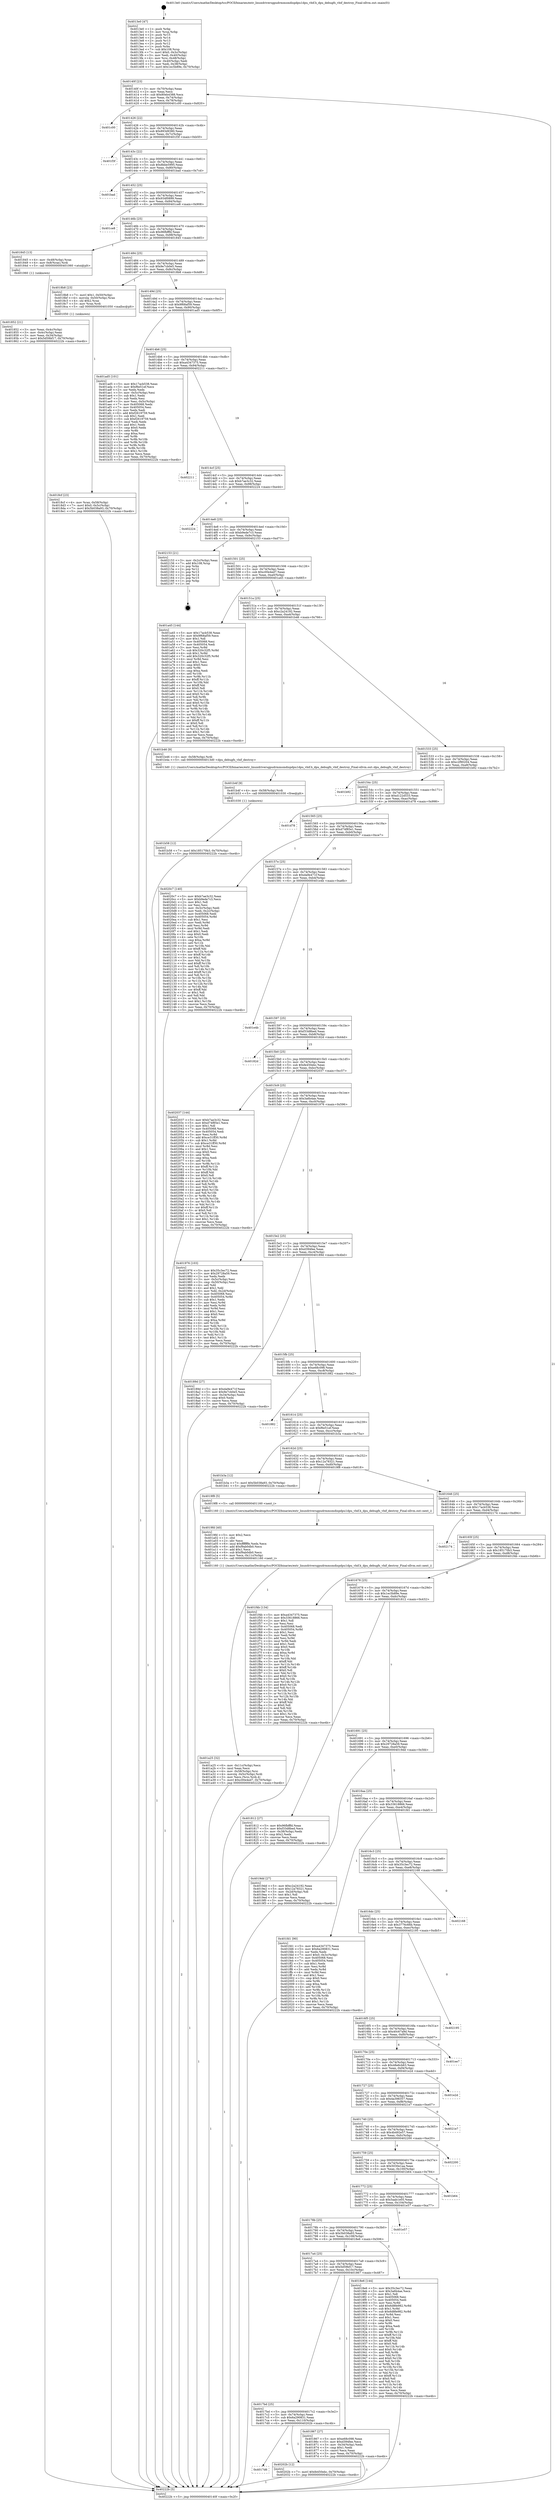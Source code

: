 digraph "0x4013e0" {
  label = "0x4013e0 (/mnt/c/Users/mathe/Desktop/tcc/POCII/binaries/extr_linuxdriversgpudrmmsmdispdpu1dpu_vbif.h_dpu_debugfs_vbif_destroy_Final-ollvm.out::main(0))"
  labelloc = "t"
  node[shape=record]

  Entry [label="",width=0.3,height=0.3,shape=circle,fillcolor=black,style=filled]
  "0x40140f" [label="{
     0x40140f [23]\l
     | [instrs]\l
     &nbsp;&nbsp;0x40140f \<+3\>: mov -0x70(%rbp),%eax\l
     &nbsp;&nbsp;0x401412 \<+2\>: mov %eax,%ecx\l
     &nbsp;&nbsp;0x401414 \<+6\>: sub $0x80eb4388,%ecx\l
     &nbsp;&nbsp;0x40141a \<+3\>: mov %eax,-0x74(%rbp)\l
     &nbsp;&nbsp;0x40141d \<+3\>: mov %ecx,-0x78(%rbp)\l
     &nbsp;&nbsp;0x401420 \<+6\>: je 0000000000401c00 \<main+0x820\>\l
  }"]
  "0x401c00" [label="{
     0x401c00\l
  }", style=dashed]
  "0x401426" [label="{
     0x401426 [22]\l
     | [instrs]\l
     &nbsp;&nbsp;0x401426 \<+5\>: jmp 000000000040142b \<main+0x4b\>\l
     &nbsp;&nbsp;0x40142b \<+3\>: mov -0x74(%rbp),%eax\l
     &nbsp;&nbsp;0x40142e \<+5\>: sub $0x893d9380,%eax\l
     &nbsp;&nbsp;0x401433 \<+3\>: mov %eax,-0x7c(%rbp)\l
     &nbsp;&nbsp;0x401436 \<+6\>: je 0000000000401f3f \<main+0xb5f\>\l
  }"]
  Exit [label="",width=0.3,height=0.3,shape=circle,fillcolor=black,style=filled,peripheries=2]
  "0x401f3f" [label="{
     0x401f3f\l
  }", style=dashed]
  "0x40143c" [label="{
     0x40143c [22]\l
     | [instrs]\l
     &nbsp;&nbsp;0x40143c \<+5\>: jmp 0000000000401441 \<main+0x61\>\l
     &nbsp;&nbsp;0x401441 \<+3\>: mov -0x74(%rbp),%eax\l
     &nbsp;&nbsp;0x401444 \<+5\>: sub $0x8bbe5995,%eax\l
     &nbsp;&nbsp;0x401449 \<+3\>: mov %eax,-0x80(%rbp)\l
     &nbsp;&nbsp;0x40144c \<+6\>: je 0000000000401bad \<main+0x7cd\>\l
  }"]
  "0x4017d6" [label="{
     0x4017d6\l
  }", style=dashed]
  "0x401bad" [label="{
     0x401bad\l
  }", style=dashed]
  "0x401452" [label="{
     0x401452 [25]\l
     | [instrs]\l
     &nbsp;&nbsp;0x401452 \<+5\>: jmp 0000000000401457 \<main+0x77\>\l
     &nbsp;&nbsp;0x401457 \<+3\>: mov -0x74(%rbp),%eax\l
     &nbsp;&nbsp;0x40145a \<+5\>: sub $0x934f0899,%eax\l
     &nbsp;&nbsp;0x40145f \<+6\>: mov %eax,-0x84(%rbp)\l
     &nbsp;&nbsp;0x401465 \<+6\>: je 0000000000401ce8 \<main+0x908\>\l
  }"]
  "0x40202b" [label="{
     0x40202b [12]\l
     | [instrs]\l
     &nbsp;&nbsp;0x40202b \<+7\>: movl $0xfe450ebc,-0x70(%rbp)\l
     &nbsp;&nbsp;0x402032 \<+5\>: jmp 000000000040222b \<main+0xe4b\>\l
  }"]
  "0x401ce8" [label="{
     0x401ce8\l
  }", style=dashed]
  "0x40146b" [label="{
     0x40146b [25]\l
     | [instrs]\l
     &nbsp;&nbsp;0x40146b \<+5\>: jmp 0000000000401470 \<main+0x90\>\l
     &nbsp;&nbsp;0x401470 \<+3\>: mov -0x74(%rbp),%eax\l
     &nbsp;&nbsp;0x401473 \<+5\>: sub $0x96fbfffd,%eax\l
     &nbsp;&nbsp;0x401478 \<+6\>: mov %eax,-0x88(%rbp)\l
     &nbsp;&nbsp;0x40147e \<+6\>: je 0000000000401845 \<main+0x465\>\l
  }"]
  "0x401b58" [label="{
     0x401b58 [12]\l
     | [instrs]\l
     &nbsp;&nbsp;0x401b58 \<+7\>: movl $0x185170b3,-0x70(%rbp)\l
     &nbsp;&nbsp;0x401b5f \<+5\>: jmp 000000000040222b \<main+0xe4b\>\l
  }"]
  "0x401845" [label="{
     0x401845 [13]\l
     | [instrs]\l
     &nbsp;&nbsp;0x401845 \<+4\>: mov -0x48(%rbp),%rax\l
     &nbsp;&nbsp;0x401849 \<+4\>: mov 0x8(%rax),%rdi\l
     &nbsp;&nbsp;0x40184d \<+5\>: call 0000000000401060 \<atoi@plt\>\l
     | [calls]\l
     &nbsp;&nbsp;0x401060 \{1\} (unknown)\l
  }"]
  "0x401484" [label="{
     0x401484 [25]\l
     | [instrs]\l
     &nbsp;&nbsp;0x401484 \<+5\>: jmp 0000000000401489 \<main+0xa9\>\l
     &nbsp;&nbsp;0x401489 \<+3\>: mov -0x74(%rbp),%eax\l
     &nbsp;&nbsp;0x40148c \<+5\>: sub $0x9e7cb0e5,%eax\l
     &nbsp;&nbsp;0x401491 \<+6\>: mov %eax,-0x8c(%rbp)\l
     &nbsp;&nbsp;0x401497 \<+6\>: je 00000000004018b8 \<main+0x4d8\>\l
  }"]
  "0x401b4f" [label="{
     0x401b4f [9]\l
     | [instrs]\l
     &nbsp;&nbsp;0x401b4f \<+4\>: mov -0x58(%rbp),%rdi\l
     &nbsp;&nbsp;0x401b53 \<+5\>: call 0000000000401030 \<free@plt\>\l
     | [calls]\l
     &nbsp;&nbsp;0x401030 \{1\} (unknown)\l
  }"]
  "0x4018b8" [label="{
     0x4018b8 [23]\l
     | [instrs]\l
     &nbsp;&nbsp;0x4018b8 \<+7\>: movl $0x1,-0x50(%rbp)\l
     &nbsp;&nbsp;0x4018bf \<+4\>: movslq -0x50(%rbp),%rax\l
     &nbsp;&nbsp;0x4018c3 \<+4\>: shl $0x2,%rax\l
     &nbsp;&nbsp;0x4018c7 \<+3\>: mov %rax,%rdi\l
     &nbsp;&nbsp;0x4018ca \<+5\>: call 0000000000401050 \<malloc@plt\>\l
     | [calls]\l
     &nbsp;&nbsp;0x401050 \{1\} (unknown)\l
  }"]
  "0x40149d" [label="{
     0x40149d [25]\l
     | [instrs]\l
     &nbsp;&nbsp;0x40149d \<+5\>: jmp 00000000004014a2 \<main+0xc2\>\l
     &nbsp;&nbsp;0x4014a2 \<+3\>: mov -0x74(%rbp),%eax\l
     &nbsp;&nbsp;0x4014a5 \<+5\>: sub $0x9f68af59,%eax\l
     &nbsp;&nbsp;0x4014aa \<+6\>: mov %eax,-0x90(%rbp)\l
     &nbsp;&nbsp;0x4014b0 \<+6\>: je 0000000000401ad5 \<main+0x6f5\>\l
  }"]
  "0x401a25" [label="{
     0x401a25 [32]\l
     | [instrs]\l
     &nbsp;&nbsp;0x401a25 \<+6\>: mov -0x11c(%rbp),%ecx\l
     &nbsp;&nbsp;0x401a2b \<+3\>: imul %eax,%ecx\l
     &nbsp;&nbsp;0x401a2e \<+4\>: mov -0x58(%rbp),%rsi\l
     &nbsp;&nbsp;0x401a32 \<+4\>: movslq -0x5c(%rbp),%rdi\l
     &nbsp;&nbsp;0x401a36 \<+3\>: mov %ecx,(%rsi,%rdi,4)\l
     &nbsp;&nbsp;0x401a39 \<+7\>: movl $0xc00e4ed7,-0x70(%rbp)\l
     &nbsp;&nbsp;0x401a40 \<+5\>: jmp 000000000040222b \<main+0xe4b\>\l
  }"]
  "0x401ad5" [label="{
     0x401ad5 [101]\l
     | [instrs]\l
     &nbsp;&nbsp;0x401ad5 \<+5\>: mov $0x17acb538,%eax\l
     &nbsp;&nbsp;0x401ada \<+5\>: mov $0xf6e51ef,%ecx\l
     &nbsp;&nbsp;0x401adf \<+2\>: xor %edx,%edx\l
     &nbsp;&nbsp;0x401ae1 \<+3\>: mov -0x5c(%rbp),%esi\l
     &nbsp;&nbsp;0x401ae4 \<+3\>: sub $0x1,%edx\l
     &nbsp;&nbsp;0x401ae7 \<+2\>: sub %edx,%esi\l
     &nbsp;&nbsp;0x401ae9 \<+3\>: mov %esi,-0x5c(%rbp)\l
     &nbsp;&nbsp;0x401aec \<+7\>: mov 0x405068,%edx\l
     &nbsp;&nbsp;0x401af3 \<+7\>: mov 0x405054,%esi\l
     &nbsp;&nbsp;0x401afa \<+2\>: mov %edx,%edi\l
     &nbsp;&nbsp;0x401afc \<+6\>: add $0xf2619759,%edi\l
     &nbsp;&nbsp;0x401b02 \<+3\>: sub $0x1,%edi\l
     &nbsp;&nbsp;0x401b05 \<+6\>: sub $0xf2619759,%edi\l
     &nbsp;&nbsp;0x401b0b \<+3\>: imul %edi,%edx\l
     &nbsp;&nbsp;0x401b0e \<+3\>: and $0x1,%edx\l
     &nbsp;&nbsp;0x401b11 \<+3\>: cmp $0x0,%edx\l
     &nbsp;&nbsp;0x401b14 \<+4\>: sete %r8b\l
     &nbsp;&nbsp;0x401b18 \<+3\>: cmp $0xa,%esi\l
     &nbsp;&nbsp;0x401b1b \<+4\>: setl %r9b\l
     &nbsp;&nbsp;0x401b1f \<+3\>: mov %r8b,%r10b\l
     &nbsp;&nbsp;0x401b22 \<+3\>: and %r9b,%r10b\l
     &nbsp;&nbsp;0x401b25 \<+3\>: xor %r9b,%r8b\l
     &nbsp;&nbsp;0x401b28 \<+3\>: or %r8b,%r10b\l
     &nbsp;&nbsp;0x401b2b \<+4\>: test $0x1,%r10b\l
     &nbsp;&nbsp;0x401b2f \<+3\>: cmovne %ecx,%eax\l
     &nbsp;&nbsp;0x401b32 \<+3\>: mov %eax,-0x70(%rbp)\l
     &nbsp;&nbsp;0x401b35 \<+5\>: jmp 000000000040222b \<main+0xe4b\>\l
  }"]
  "0x4014b6" [label="{
     0x4014b6 [25]\l
     | [instrs]\l
     &nbsp;&nbsp;0x4014b6 \<+5\>: jmp 00000000004014bb \<main+0xdb\>\l
     &nbsp;&nbsp;0x4014bb \<+3\>: mov -0x74(%rbp),%eax\l
     &nbsp;&nbsp;0x4014be \<+5\>: sub $0xa4347375,%eax\l
     &nbsp;&nbsp;0x4014c3 \<+6\>: mov %eax,-0x94(%rbp)\l
     &nbsp;&nbsp;0x4014c9 \<+6\>: je 0000000000402211 \<main+0xe31\>\l
  }"]
  "0x4019fd" [label="{
     0x4019fd [40]\l
     | [instrs]\l
     &nbsp;&nbsp;0x4019fd \<+5\>: mov $0x2,%ecx\l
     &nbsp;&nbsp;0x401a02 \<+1\>: cltd\l
     &nbsp;&nbsp;0x401a03 \<+2\>: idiv %ecx\l
     &nbsp;&nbsp;0x401a05 \<+6\>: imul $0xfffffffe,%edx,%ecx\l
     &nbsp;&nbsp;0x401a0b \<+6\>: add $0xf9ab0db0,%ecx\l
     &nbsp;&nbsp;0x401a11 \<+3\>: add $0x1,%ecx\l
     &nbsp;&nbsp;0x401a14 \<+6\>: sub $0xf9ab0db0,%ecx\l
     &nbsp;&nbsp;0x401a1a \<+6\>: mov %ecx,-0x11c(%rbp)\l
     &nbsp;&nbsp;0x401a20 \<+5\>: call 0000000000401160 \<next_i\>\l
     | [calls]\l
     &nbsp;&nbsp;0x401160 \{1\} (/mnt/c/Users/mathe/Desktop/tcc/POCII/binaries/extr_linuxdriversgpudrmmsmdispdpu1dpu_vbif.h_dpu_debugfs_vbif_destroy_Final-ollvm.out::next_i)\l
  }"]
  "0x402211" [label="{
     0x402211\l
  }", style=dashed]
  "0x4014cf" [label="{
     0x4014cf [25]\l
     | [instrs]\l
     &nbsp;&nbsp;0x4014cf \<+5\>: jmp 00000000004014d4 \<main+0xf4\>\l
     &nbsp;&nbsp;0x4014d4 \<+3\>: mov -0x74(%rbp),%eax\l
     &nbsp;&nbsp;0x4014d7 \<+5\>: sub $0xb7ae3c32,%eax\l
     &nbsp;&nbsp;0x4014dc \<+6\>: mov %eax,-0x98(%rbp)\l
     &nbsp;&nbsp;0x4014e2 \<+6\>: je 0000000000402224 \<main+0xe44\>\l
  }"]
  "0x4018cf" [label="{
     0x4018cf [23]\l
     | [instrs]\l
     &nbsp;&nbsp;0x4018cf \<+4\>: mov %rax,-0x58(%rbp)\l
     &nbsp;&nbsp;0x4018d3 \<+7\>: movl $0x0,-0x5c(%rbp)\l
     &nbsp;&nbsp;0x4018da \<+7\>: movl $0x5b038a93,-0x70(%rbp)\l
     &nbsp;&nbsp;0x4018e1 \<+5\>: jmp 000000000040222b \<main+0xe4b\>\l
  }"]
  "0x402224" [label="{
     0x402224\l
  }", style=dashed]
  "0x4014e8" [label="{
     0x4014e8 [25]\l
     | [instrs]\l
     &nbsp;&nbsp;0x4014e8 \<+5\>: jmp 00000000004014ed \<main+0x10d\>\l
     &nbsp;&nbsp;0x4014ed \<+3\>: mov -0x74(%rbp),%eax\l
     &nbsp;&nbsp;0x4014f0 \<+5\>: sub $0xb9ede7c3,%eax\l
     &nbsp;&nbsp;0x4014f5 \<+6\>: mov %eax,-0x9c(%rbp)\l
     &nbsp;&nbsp;0x4014fb \<+6\>: je 0000000000402153 \<main+0xd73\>\l
  }"]
  "0x4017bd" [label="{
     0x4017bd [25]\l
     | [instrs]\l
     &nbsp;&nbsp;0x4017bd \<+5\>: jmp 00000000004017c2 \<main+0x3e2\>\l
     &nbsp;&nbsp;0x4017c2 \<+3\>: mov -0x74(%rbp),%eax\l
     &nbsp;&nbsp;0x4017c5 \<+5\>: sub $0x6a290831,%eax\l
     &nbsp;&nbsp;0x4017ca \<+6\>: mov %eax,-0x110(%rbp)\l
     &nbsp;&nbsp;0x4017d0 \<+6\>: je 000000000040202b \<main+0xc4b\>\l
  }"]
  "0x402153" [label="{
     0x402153 [21]\l
     | [instrs]\l
     &nbsp;&nbsp;0x402153 \<+3\>: mov -0x2c(%rbp),%eax\l
     &nbsp;&nbsp;0x402156 \<+7\>: add $0x108,%rsp\l
     &nbsp;&nbsp;0x40215d \<+1\>: pop %rbx\l
     &nbsp;&nbsp;0x40215e \<+2\>: pop %r12\l
     &nbsp;&nbsp;0x402160 \<+2\>: pop %r13\l
     &nbsp;&nbsp;0x402162 \<+2\>: pop %r14\l
     &nbsp;&nbsp;0x402164 \<+2\>: pop %r15\l
     &nbsp;&nbsp;0x402166 \<+1\>: pop %rbp\l
     &nbsp;&nbsp;0x402167 \<+1\>: ret\l
  }"]
  "0x401501" [label="{
     0x401501 [25]\l
     | [instrs]\l
     &nbsp;&nbsp;0x401501 \<+5\>: jmp 0000000000401506 \<main+0x126\>\l
     &nbsp;&nbsp;0x401506 \<+3\>: mov -0x74(%rbp),%eax\l
     &nbsp;&nbsp;0x401509 \<+5\>: sub $0xc00e4ed7,%eax\l
     &nbsp;&nbsp;0x40150e \<+6\>: mov %eax,-0xa0(%rbp)\l
     &nbsp;&nbsp;0x401514 \<+6\>: je 0000000000401a45 \<main+0x665\>\l
  }"]
  "0x401867" [label="{
     0x401867 [27]\l
     | [instrs]\l
     &nbsp;&nbsp;0x401867 \<+5\>: mov $0xe68c098,%eax\l
     &nbsp;&nbsp;0x40186c \<+5\>: mov $0xd394fee,%ecx\l
     &nbsp;&nbsp;0x401871 \<+3\>: mov -0x34(%rbp),%edx\l
     &nbsp;&nbsp;0x401874 \<+3\>: cmp $0x1,%edx\l
     &nbsp;&nbsp;0x401877 \<+3\>: cmovl %ecx,%eax\l
     &nbsp;&nbsp;0x40187a \<+3\>: mov %eax,-0x70(%rbp)\l
     &nbsp;&nbsp;0x40187d \<+5\>: jmp 000000000040222b \<main+0xe4b\>\l
  }"]
  "0x401a45" [label="{
     0x401a45 [144]\l
     | [instrs]\l
     &nbsp;&nbsp;0x401a45 \<+5\>: mov $0x17acb538,%eax\l
     &nbsp;&nbsp;0x401a4a \<+5\>: mov $0x9f68af59,%ecx\l
     &nbsp;&nbsp;0x401a4f \<+2\>: mov $0x1,%dl\l
     &nbsp;&nbsp;0x401a51 \<+7\>: mov 0x405068,%esi\l
     &nbsp;&nbsp;0x401a58 \<+7\>: mov 0x405054,%edi\l
     &nbsp;&nbsp;0x401a5f \<+3\>: mov %esi,%r8d\l
     &nbsp;&nbsp;0x401a62 \<+7\>: sub $0x320c32f5,%r8d\l
     &nbsp;&nbsp;0x401a69 \<+4\>: sub $0x1,%r8d\l
     &nbsp;&nbsp;0x401a6d \<+7\>: add $0x320c32f5,%r8d\l
     &nbsp;&nbsp;0x401a74 \<+4\>: imul %r8d,%esi\l
     &nbsp;&nbsp;0x401a78 \<+3\>: and $0x1,%esi\l
     &nbsp;&nbsp;0x401a7b \<+3\>: cmp $0x0,%esi\l
     &nbsp;&nbsp;0x401a7e \<+4\>: sete %r9b\l
     &nbsp;&nbsp;0x401a82 \<+3\>: cmp $0xa,%edi\l
     &nbsp;&nbsp;0x401a85 \<+4\>: setl %r10b\l
     &nbsp;&nbsp;0x401a89 \<+3\>: mov %r9b,%r11b\l
     &nbsp;&nbsp;0x401a8c \<+4\>: xor $0xff,%r11b\l
     &nbsp;&nbsp;0x401a90 \<+3\>: mov %r10b,%bl\l
     &nbsp;&nbsp;0x401a93 \<+3\>: xor $0xff,%bl\l
     &nbsp;&nbsp;0x401a96 \<+3\>: xor $0x0,%dl\l
     &nbsp;&nbsp;0x401a99 \<+3\>: mov %r11b,%r14b\l
     &nbsp;&nbsp;0x401a9c \<+4\>: and $0x0,%r14b\l
     &nbsp;&nbsp;0x401aa0 \<+3\>: and %dl,%r9b\l
     &nbsp;&nbsp;0x401aa3 \<+3\>: mov %bl,%r15b\l
     &nbsp;&nbsp;0x401aa6 \<+4\>: and $0x0,%r15b\l
     &nbsp;&nbsp;0x401aaa \<+3\>: and %dl,%r10b\l
     &nbsp;&nbsp;0x401aad \<+3\>: or %r9b,%r14b\l
     &nbsp;&nbsp;0x401ab0 \<+3\>: or %r10b,%r15b\l
     &nbsp;&nbsp;0x401ab3 \<+3\>: xor %r15b,%r14b\l
     &nbsp;&nbsp;0x401ab6 \<+3\>: or %bl,%r11b\l
     &nbsp;&nbsp;0x401ab9 \<+4\>: xor $0xff,%r11b\l
     &nbsp;&nbsp;0x401abd \<+3\>: or $0x0,%dl\l
     &nbsp;&nbsp;0x401ac0 \<+3\>: and %dl,%r11b\l
     &nbsp;&nbsp;0x401ac3 \<+3\>: or %r11b,%r14b\l
     &nbsp;&nbsp;0x401ac6 \<+4\>: test $0x1,%r14b\l
     &nbsp;&nbsp;0x401aca \<+3\>: cmovne %ecx,%eax\l
     &nbsp;&nbsp;0x401acd \<+3\>: mov %eax,-0x70(%rbp)\l
     &nbsp;&nbsp;0x401ad0 \<+5\>: jmp 000000000040222b \<main+0xe4b\>\l
  }"]
  "0x40151a" [label="{
     0x40151a [25]\l
     | [instrs]\l
     &nbsp;&nbsp;0x40151a \<+5\>: jmp 000000000040151f \<main+0x13f\>\l
     &nbsp;&nbsp;0x40151f \<+3\>: mov -0x74(%rbp),%eax\l
     &nbsp;&nbsp;0x401522 \<+5\>: sub $0xc2a24192,%eax\l
     &nbsp;&nbsp;0x401527 \<+6\>: mov %eax,-0xa4(%rbp)\l
     &nbsp;&nbsp;0x40152d \<+6\>: je 0000000000401b46 \<main+0x766\>\l
  }"]
  "0x4017a4" [label="{
     0x4017a4 [25]\l
     | [instrs]\l
     &nbsp;&nbsp;0x4017a4 \<+5\>: jmp 00000000004017a9 \<main+0x3c9\>\l
     &nbsp;&nbsp;0x4017a9 \<+3\>: mov -0x74(%rbp),%eax\l
     &nbsp;&nbsp;0x4017ac \<+5\>: sub $0x5d59bf17,%eax\l
     &nbsp;&nbsp;0x4017b1 \<+6\>: mov %eax,-0x10c(%rbp)\l
     &nbsp;&nbsp;0x4017b7 \<+6\>: je 0000000000401867 \<main+0x487\>\l
  }"]
  "0x401b46" [label="{
     0x401b46 [9]\l
     | [instrs]\l
     &nbsp;&nbsp;0x401b46 \<+4\>: mov -0x58(%rbp),%rdi\l
     &nbsp;&nbsp;0x401b4a \<+5\>: call 00000000004013d0 \<dpu_debugfs_vbif_destroy\>\l
     | [calls]\l
     &nbsp;&nbsp;0x4013d0 \{1\} (/mnt/c/Users/mathe/Desktop/tcc/POCII/binaries/extr_linuxdriversgpudrmmsmdispdpu1dpu_vbif.h_dpu_debugfs_vbif_destroy_Final-ollvm.out::dpu_debugfs_vbif_destroy)\l
  }"]
  "0x401533" [label="{
     0x401533 [25]\l
     | [instrs]\l
     &nbsp;&nbsp;0x401533 \<+5\>: jmp 0000000000401538 \<main+0x158\>\l
     &nbsp;&nbsp;0x401538 \<+3\>: mov -0x74(%rbp),%eax\l
     &nbsp;&nbsp;0x40153b \<+5\>: sub $0xc2f90204,%eax\l
     &nbsp;&nbsp;0x401540 \<+6\>: mov %eax,-0xa8(%rbp)\l
     &nbsp;&nbsp;0x401546 \<+6\>: je 0000000000401b92 \<main+0x7b2\>\l
  }"]
  "0x4018e6" [label="{
     0x4018e6 [144]\l
     | [instrs]\l
     &nbsp;&nbsp;0x4018e6 \<+5\>: mov $0x35c3ec72,%eax\l
     &nbsp;&nbsp;0x4018eb \<+5\>: mov $0x3a6b4ae,%ecx\l
     &nbsp;&nbsp;0x4018f0 \<+2\>: mov $0x1,%dl\l
     &nbsp;&nbsp;0x4018f2 \<+7\>: mov 0x405068,%esi\l
     &nbsp;&nbsp;0x4018f9 \<+7\>: mov 0x405054,%edi\l
     &nbsp;&nbsp;0x401900 \<+3\>: mov %esi,%r8d\l
     &nbsp;&nbsp;0x401903 \<+7\>: add $0x6d8fe982,%r8d\l
     &nbsp;&nbsp;0x40190a \<+4\>: sub $0x1,%r8d\l
     &nbsp;&nbsp;0x40190e \<+7\>: sub $0x6d8fe982,%r8d\l
     &nbsp;&nbsp;0x401915 \<+4\>: imul %r8d,%esi\l
     &nbsp;&nbsp;0x401919 \<+3\>: and $0x1,%esi\l
     &nbsp;&nbsp;0x40191c \<+3\>: cmp $0x0,%esi\l
     &nbsp;&nbsp;0x40191f \<+4\>: sete %r9b\l
     &nbsp;&nbsp;0x401923 \<+3\>: cmp $0xa,%edi\l
     &nbsp;&nbsp;0x401926 \<+4\>: setl %r10b\l
     &nbsp;&nbsp;0x40192a \<+3\>: mov %r9b,%r11b\l
     &nbsp;&nbsp;0x40192d \<+4\>: xor $0xff,%r11b\l
     &nbsp;&nbsp;0x401931 \<+3\>: mov %r10b,%bl\l
     &nbsp;&nbsp;0x401934 \<+3\>: xor $0xff,%bl\l
     &nbsp;&nbsp;0x401937 \<+3\>: xor $0x0,%dl\l
     &nbsp;&nbsp;0x40193a \<+3\>: mov %r11b,%r14b\l
     &nbsp;&nbsp;0x40193d \<+4\>: and $0x0,%r14b\l
     &nbsp;&nbsp;0x401941 \<+3\>: and %dl,%r9b\l
     &nbsp;&nbsp;0x401944 \<+3\>: mov %bl,%r15b\l
     &nbsp;&nbsp;0x401947 \<+4\>: and $0x0,%r15b\l
     &nbsp;&nbsp;0x40194b \<+3\>: and %dl,%r10b\l
     &nbsp;&nbsp;0x40194e \<+3\>: or %r9b,%r14b\l
     &nbsp;&nbsp;0x401951 \<+3\>: or %r10b,%r15b\l
     &nbsp;&nbsp;0x401954 \<+3\>: xor %r15b,%r14b\l
     &nbsp;&nbsp;0x401957 \<+3\>: or %bl,%r11b\l
     &nbsp;&nbsp;0x40195a \<+4\>: xor $0xff,%r11b\l
     &nbsp;&nbsp;0x40195e \<+3\>: or $0x0,%dl\l
     &nbsp;&nbsp;0x401961 \<+3\>: and %dl,%r11b\l
     &nbsp;&nbsp;0x401964 \<+3\>: or %r11b,%r14b\l
     &nbsp;&nbsp;0x401967 \<+4\>: test $0x1,%r14b\l
     &nbsp;&nbsp;0x40196b \<+3\>: cmovne %ecx,%eax\l
     &nbsp;&nbsp;0x40196e \<+3\>: mov %eax,-0x70(%rbp)\l
     &nbsp;&nbsp;0x401971 \<+5\>: jmp 000000000040222b \<main+0xe4b\>\l
  }"]
  "0x401b92" [label="{
     0x401b92\l
  }", style=dashed]
  "0x40154c" [label="{
     0x40154c [25]\l
     | [instrs]\l
     &nbsp;&nbsp;0x40154c \<+5\>: jmp 0000000000401551 \<main+0x171\>\l
     &nbsp;&nbsp;0x401551 \<+3\>: mov -0x74(%rbp),%eax\l
     &nbsp;&nbsp;0x401554 \<+5\>: sub $0xd122d533,%eax\l
     &nbsp;&nbsp;0x401559 \<+6\>: mov %eax,-0xac(%rbp)\l
     &nbsp;&nbsp;0x40155f \<+6\>: je 0000000000401d78 \<main+0x998\>\l
  }"]
  "0x40178b" [label="{
     0x40178b [25]\l
     | [instrs]\l
     &nbsp;&nbsp;0x40178b \<+5\>: jmp 0000000000401790 \<main+0x3b0\>\l
     &nbsp;&nbsp;0x401790 \<+3\>: mov -0x74(%rbp),%eax\l
     &nbsp;&nbsp;0x401793 \<+5\>: sub $0x5b038a93,%eax\l
     &nbsp;&nbsp;0x401798 \<+6\>: mov %eax,-0x108(%rbp)\l
     &nbsp;&nbsp;0x40179e \<+6\>: je 00000000004018e6 \<main+0x506\>\l
  }"]
  "0x401d78" [label="{
     0x401d78\l
  }", style=dashed]
  "0x401565" [label="{
     0x401565 [25]\l
     | [instrs]\l
     &nbsp;&nbsp;0x401565 \<+5\>: jmp 000000000040156a \<main+0x18a\>\l
     &nbsp;&nbsp;0x40156a \<+3\>: mov -0x74(%rbp),%eax\l
     &nbsp;&nbsp;0x40156d \<+5\>: sub $0xd74f85e1,%eax\l
     &nbsp;&nbsp;0x401572 \<+6\>: mov %eax,-0xb0(%rbp)\l
     &nbsp;&nbsp;0x401578 \<+6\>: je 00000000004020c7 \<main+0xce7\>\l
  }"]
  "0x401e57" [label="{
     0x401e57\l
  }", style=dashed]
  "0x4020c7" [label="{
     0x4020c7 [140]\l
     | [instrs]\l
     &nbsp;&nbsp;0x4020c7 \<+5\>: mov $0xb7ae3c32,%eax\l
     &nbsp;&nbsp;0x4020cc \<+5\>: mov $0xb9ede7c3,%ecx\l
     &nbsp;&nbsp;0x4020d1 \<+2\>: mov $0x1,%dl\l
     &nbsp;&nbsp;0x4020d3 \<+2\>: xor %esi,%esi\l
     &nbsp;&nbsp;0x4020d5 \<+3\>: mov -0x3c(%rbp),%edi\l
     &nbsp;&nbsp;0x4020d8 \<+3\>: mov %edi,-0x2c(%rbp)\l
     &nbsp;&nbsp;0x4020db \<+7\>: mov 0x405068,%edi\l
     &nbsp;&nbsp;0x4020e2 \<+8\>: mov 0x405054,%r8d\l
     &nbsp;&nbsp;0x4020ea \<+3\>: sub $0x1,%esi\l
     &nbsp;&nbsp;0x4020ed \<+3\>: mov %edi,%r9d\l
     &nbsp;&nbsp;0x4020f0 \<+3\>: add %esi,%r9d\l
     &nbsp;&nbsp;0x4020f3 \<+4\>: imul %r9d,%edi\l
     &nbsp;&nbsp;0x4020f7 \<+3\>: and $0x1,%edi\l
     &nbsp;&nbsp;0x4020fa \<+3\>: cmp $0x0,%edi\l
     &nbsp;&nbsp;0x4020fd \<+4\>: sete %r10b\l
     &nbsp;&nbsp;0x402101 \<+4\>: cmp $0xa,%r8d\l
     &nbsp;&nbsp;0x402105 \<+4\>: setl %r11b\l
     &nbsp;&nbsp;0x402109 \<+3\>: mov %r10b,%bl\l
     &nbsp;&nbsp;0x40210c \<+3\>: xor $0xff,%bl\l
     &nbsp;&nbsp;0x40210f \<+3\>: mov %r11b,%r14b\l
     &nbsp;&nbsp;0x402112 \<+4\>: xor $0xff,%r14b\l
     &nbsp;&nbsp;0x402116 \<+3\>: xor $0x1,%dl\l
     &nbsp;&nbsp;0x402119 \<+3\>: mov %bl,%r15b\l
     &nbsp;&nbsp;0x40211c \<+4\>: and $0xff,%r15b\l
     &nbsp;&nbsp;0x402120 \<+3\>: and %dl,%r10b\l
     &nbsp;&nbsp;0x402123 \<+3\>: mov %r14b,%r12b\l
     &nbsp;&nbsp;0x402126 \<+4\>: and $0xff,%r12b\l
     &nbsp;&nbsp;0x40212a \<+3\>: and %dl,%r11b\l
     &nbsp;&nbsp;0x40212d \<+3\>: or %r10b,%r15b\l
     &nbsp;&nbsp;0x402130 \<+3\>: or %r11b,%r12b\l
     &nbsp;&nbsp;0x402133 \<+3\>: xor %r12b,%r15b\l
     &nbsp;&nbsp;0x402136 \<+3\>: or %r14b,%bl\l
     &nbsp;&nbsp;0x402139 \<+3\>: xor $0xff,%bl\l
     &nbsp;&nbsp;0x40213c \<+3\>: or $0x1,%dl\l
     &nbsp;&nbsp;0x40213f \<+2\>: and %dl,%bl\l
     &nbsp;&nbsp;0x402141 \<+3\>: or %bl,%r15b\l
     &nbsp;&nbsp;0x402144 \<+4\>: test $0x1,%r15b\l
     &nbsp;&nbsp;0x402148 \<+3\>: cmovne %ecx,%eax\l
     &nbsp;&nbsp;0x40214b \<+3\>: mov %eax,-0x70(%rbp)\l
     &nbsp;&nbsp;0x40214e \<+5\>: jmp 000000000040222b \<main+0xe4b\>\l
  }"]
  "0x40157e" [label="{
     0x40157e [25]\l
     | [instrs]\l
     &nbsp;&nbsp;0x40157e \<+5\>: jmp 0000000000401583 \<main+0x1a3\>\l
     &nbsp;&nbsp;0x401583 \<+3\>: mov -0x74(%rbp),%eax\l
     &nbsp;&nbsp;0x401586 \<+5\>: sub $0xda9e471f,%eax\l
     &nbsp;&nbsp;0x40158b \<+6\>: mov %eax,-0xb4(%rbp)\l
     &nbsp;&nbsp;0x401591 \<+6\>: je 0000000000401e4b \<main+0xa6b\>\l
  }"]
  "0x401772" [label="{
     0x401772 [25]\l
     | [instrs]\l
     &nbsp;&nbsp;0x401772 \<+5\>: jmp 0000000000401777 \<main+0x397\>\l
     &nbsp;&nbsp;0x401777 \<+3\>: mov -0x74(%rbp),%eax\l
     &nbsp;&nbsp;0x40177a \<+5\>: sub $0x5aab1e05,%eax\l
     &nbsp;&nbsp;0x40177f \<+6\>: mov %eax,-0x104(%rbp)\l
     &nbsp;&nbsp;0x401785 \<+6\>: je 0000000000401e57 \<main+0xa77\>\l
  }"]
  "0x401e4b" [label="{
     0x401e4b\l
  }", style=dashed]
  "0x401597" [label="{
     0x401597 [25]\l
     | [instrs]\l
     &nbsp;&nbsp;0x401597 \<+5\>: jmp 000000000040159c \<main+0x1bc\>\l
     &nbsp;&nbsp;0x40159c \<+3\>: mov -0x74(%rbp),%eax\l
     &nbsp;&nbsp;0x40159f \<+5\>: sub $0xf33d8bed,%eax\l
     &nbsp;&nbsp;0x4015a4 \<+6\>: mov %eax,-0xb8(%rbp)\l
     &nbsp;&nbsp;0x4015aa \<+6\>: je 000000000040182d \<main+0x44d\>\l
  }"]
  "0x401b64" [label="{
     0x401b64\l
  }", style=dashed]
  "0x40182d" [label="{
     0x40182d\l
  }", style=dashed]
  "0x4015b0" [label="{
     0x4015b0 [25]\l
     | [instrs]\l
     &nbsp;&nbsp;0x4015b0 \<+5\>: jmp 00000000004015b5 \<main+0x1d5\>\l
     &nbsp;&nbsp;0x4015b5 \<+3\>: mov -0x74(%rbp),%eax\l
     &nbsp;&nbsp;0x4015b8 \<+5\>: sub $0xfe450ebc,%eax\l
     &nbsp;&nbsp;0x4015bd \<+6\>: mov %eax,-0xbc(%rbp)\l
     &nbsp;&nbsp;0x4015c3 \<+6\>: je 0000000000402037 \<main+0xc57\>\l
  }"]
  "0x401759" [label="{
     0x401759 [25]\l
     | [instrs]\l
     &nbsp;&nbsp;0x401759 \<+5\>: jmp 000000000040175e \<main+0x37e\>\l
     &nbsp;&nbsp;0x40175e \<+3\>: mov -0x74(%rbp),%eax\l
     &nbsp;&nbsp;0x401761 \<+5\>: sub $0x5030e1aa,%eax\l
     &nbsp;&nbsp;0x401766 \<+6\>: mov %eax,-0x100(%rbp)\l
     &nbsp;&nbsp;0x40176c \<+6\>: je 0000000000401b64 \<main+0x784\>\l
  }"]
  "0x402037" [label="{
     0x402037 [144]\l
     | [instrs]\l
     &nbsp;&nbsp;0x402037 \<+5\>: mov $0xb7ae3c32,%eax\l
     &nbsp;&nbsp;0x40203c \<+5\>: mov $0xd74f85e1,%ecx\l
     &nbsp;&nbsp;0x402041 \<+2\>: mov $0x1,%dl\l
     &nbsp;&nbsp;0x402043 \<+7\>: mov 0x405068,%esi\l
     &nbsp;&nbsp;0x40204a \<+7\>: mov 0x405054,%edi\l
     &nbsp;&nbsp;0x402051 \<+3\>: mov %esi,%r8d\l
     &nbsp;&nbsp;0x402054 \<+7\>: add $0xce31ff30,%r8d\l
     &nbsp;&nbsp;0x40205b \<+4\>: sub $0x1,%r8d\l
     &nbsp;&nbsp;0x40205f \<+7\>: sub $0xce31ff30,%r8d\l
     &nbsp;&nbsp;0x402066 \<+4\>: imul %r8d,%esi\l
     &nbsp;&nbsp;0x40206a \<+3\>: and $0x1,%esi\l
     &nbsp;&nbsp;0x40206d \<+3\>: cmp $0x0,%esi\l
     &nbsp;&nbsp;0x402070 \<+4\>: sete %r9b\l
     &nbsp;&nbsp;0x402074 \<+3\>: cmp $0xa,%edi\l
     &nbsp;&nbsp;0x402077 \<+4\>: setl %r10b\l
     &nbsp;&nbsp;0x40207b \<+3\>: mov %r9b,%r11b\l
     &nbsp;&nbsp;0x40207e \<+4\>: xor $0xff,%r11b\l
     &nbsp;&nbsp;0x402082 \<+3\>: mov %r10b,%bl\l
     &nbsp;&nbsp;0x402085 \<+3\>: xor $0xff,%bl\l
     &nbsp;&nbsp;0x402088 \<+3\>: xor $0x0,%dl\l
     &nbsp;&nbsp;0x40208b \<+3\>: mov %r11b,%r14b\l
     &nbsp;&nbsp;0x40208e \<+4\>: and $0x0,%r14b\l
     &nbsp;&nbsp;0x402092 \<+3\>: and %dl,%r9b\l
     &nbsp;&nbsp;0x402095 \<+3\>: mov %bl,%r15b\l
     &nbsp;&nbsp;0x402098 \<+4\>: and $0x0,%r15b\l
     &nbsp;&nbsp;0x40209c \<+3\>: and %dl,%r10b\l
     &nbsp;&nbsp;0x40209f \<+3\>: or %r9b,%r14b\l
     &nbsp;&nbsp;0x4020a2 \<+3\>: or %r10b,%r15b\l
     &nbsp;&nbsp;0x4020a5 \<+3\>: xor %r15b,%r14b\l
     &nbsp;&nbsp;0x4020a8 \<+3\>: or %bl,%r11b\l
     &nbsp;&nbsp;0x4020ab \<+4\>: xor $0xff,%r11b\l
     &nbsp;&nbsp;0x4020af \<+3\>: or $0x0,%dl\l
     &nbsp;&nbsp;0x4020b2 \<+3\>: and %dl,%r11b\l
     &nbsp;&nbsp;0x4020b5 \<+3\>: or %r11b,%r14b\l
     &nbsp;&nbsp;0x4020b8 \<+4\>: test $0x1,%r14b\l
     &nbsp;&nbsp;0x4020bc \<+3\>: cmovne %ecx,%eax\l
     &nbsp;&nbsp;0x4020bf \<+3\>: mov %eax,-0x70(%rbp)\l
     &nbsp;&nbsp;0x4020c2 \<+5\>: jmp 000000000040222b \<main+0xe4b\>\l
  }"]
  "0x4015c9" [label="{
     0x4015c9 [25]\l
     | [instrs]\l
     &nbsp;&nbsp;0x4015c9 \<+5\>: jmp 00000000004015ce \<main+0x1ee\>\l
     &nbsp;&nbsp;0x4015ce \<+3\>: mov -0x74(%rbp),%eax\l
     &nbsp;&nbsp;0x4015d1 \<+5\>: sub $0x3a6b4ae,%eax\l
     &nbsp;&nbsp;0x4015d6 \<+6\>: mov %eax,-0xc0(%rbp)\l
     &nbsp;&nbsp;0x4015dc \<+6\>: je 0000000000401976 \<main+0x596\>\l
  }"]
  "0x402200" [label="{
     0x402200\l
  }", style=dashed]
  "0x401976" [label="{
     0x401976 [103]\l
     | [instrs]\l
     &nbsp;&nbsp;0x401976 \<+5\>: mov $0x35c3ec72,%eax\l
     &nbsp;&nbsp;0x40197b \<+5\>: mov $0x29728a59,%ecx\l
     &nbsp;&nbsp;0x401980 \<+2\>: xor %edx,%edx\l
     &nbsp;&nbsp;0x401982 \<+3\>: mov -0x5c(%rbp),%esi\l
     &nbsp;&nbsp;0x401985 \<+3\>: cmp -0x50(%rbp),%esi\l
     &nbsp;&nbsp;0x401988 \<+4\>: setl %dil\l
     &nbsp;&nbsp;0x40198c \<+4\>: and $0x1,%dil\l
     &nbsp;&nbsp;0x401990 \<+4\>: mov %dil,-0x2d(%rbp)\l
     &nbsp;&nbsp;0x401994 \<+7\>: mov 0x405068,%esi\l
     &nbsp;&nbsp;0x40199b \<+8\>: mov 0x405054,%r8d\l
     &nbsp;&nbsp;0x4019a3 \<+3\>: sub $0x1,%edx\l
     &nbsp;&nbsp;0x4019a6 \<+3\>: mov %esi,%r9d\l
     &nbsp;&nbsp;0x4019a9 \<+3\>: add %edx,%r9d\l
     &nbsp;&nbsp;0x4019ac \<+4\>: imul %r9d,%esi\l
     &nbsp;&nbsp;0x4019b0 \<+3\>: and $0x1,%esi\l
     &nbsp;&nbsp;0x4019b3 \<+3\>: cmp $0x0,%esi\l
     &nbsp;&nbsp;0x4019b6 \<+4\>: sete %dil\l
     &nbsp;&nbsp;0x4019ba \<+4\>: cmp $0xa,%r8d\l
     &nbsp;&nbsp;0x4019be \<+4\>: setl %r10b\l
     &nbsp;&nbsp;0x4019c2 \<+3\>: mov %dil,%r11b\l
     &nbsp;&nbsp;0x4019c5 \<+3\>: and %r10b,%r11b\l
     &nbsp;&nbsp;0x4019c8 \<+3\>: xor %r10b,%dil\l
     &nbsp;&nbsp;0x4019cb \<+3\>: or %dil,%r11b\l
     &nbsp;&nbsp;0x4019ce \<+4\>: test $0x1,%r11b\l
     &nbsp;&nbsp;0x4019d2 \<+3\>: cmovne %ecx,%eax\l
     &nbsp;&nbsp;0x4019d5 \<+3\>: mov %eax,-0x70(%rbp)\l
     &nbsp;&nbsp;0x4019d8 \<+5\>: jmp 000000000040222b \<main+0xe4b\>\l
  }"]
  "0x4015e2" [label="{
     0x4015e2 [25]\l
     | [instrs]\l
     &nbsp;&nbsp;0x4015e2 \<+5\>: jmp 00000000004015e7 \<main+0x207\>\l
     &nbsp;&nbsp;0x4015e7 \<+3\>: mov -0x74(%rbp),%eax\l
     &nbsp;&nbsp;0x4015ea \<+5\>: sub $0xd394fee,%eax\l
     &nbsp;&nbsp;0x4015ef \<+6\>: mov %eax,-0xc4(%rbp)\l
     &nbsp;&nbsp;0x4015f5 \<+6\>: je 000000000040189d \<main+0x4bd\>\l
  }"]
  "0x401740" [label="{
     0x401740 [25]\l
     | [instrs]\l
     &nbsp;&nbsp;0x401740 \<+5\>: jmp 0000000000401745 \<main+0x365\>\l
     &nbsp;&nbsp;0x401745 \<+3\>: mov -0x74(%rbp),%eax\l
     &nbsp;&nbsp;0x401748 \<+5\>: sub $0x4b492e57,%eax\l
     &nbsp;&nbsp;0x40174d \<+6\>: mov %eax,-0xfc(%rbp)\l
     &nbsp;&nbsp;0x401753 \<+6\>: je 0000000000402200 \<main+0xe20\>\l
  }"]
  "0x40189d" [label="{
     0x40189d [27]\l
     | [instrs]\l
     &nbsp;&nbsp;0x40189d \<+5\>: mov $0xda9e471f,%eax\l
     &nbsp;&nbsp;0x4018a2 \<+5\>: mov $0x9e7cb0e5,%ecx\l
     &nbsp;&nbsp;0x4018a7 \<+3\>: mov -0x34(%rbp),%edx\l
     &nbsp;&nbsp;0x4018aa \<+3\>: cmp $0x0,%edx\l
     &nbsp;&nbsp;0x4018ad \<+3\>: cmove %ecx,%eax\l
     &nbsp;&nbsp;0x4018b0 \<+3\>: mov %eax,-0x70(%rbp)\l
     &nbsp;&nbsp;0x4018b3 \<+5\>: jmp 000000000040222b \<main+0xe4b\>\l
  }"]
  "0x4015fb" [label="{
     0x4015fb [25]\l
     | [instrs]\l
     &nbsp;&nbsp;0x4015fb \<+5\>: jmp 0000000000401600 \<main+0x220\>\l
     &nbsp;&nbsp;0x401600 \<+3\>: mov -0x74(%rbp),%eax\l
     &nbsp;&nbsp;0x401603 \<+5\>: sub $0xe68c098,%eax\l
     &nbsp;&nbsp;0x401608 \<+6\>: mov %eax,-0xc8(%rbp)\l
     &nbsp;&nbsp;0x40160e \<+6\>: je 0000000000401882 \<main+0x4a2\>\l
  }"]
  "0x4021e7" [label="{
     0x4021e7\l
  }", style=dashed]
  "0x401882" [label="{
     0x401882\l
  }", style=dashed]
  "0x401614" [label="{
     0x401614 [25]\l
     | [instrs]\l
     &nbsp;&nbsp;0x401614 \<+5\>: jmp 0000000000401619 \<main+0x239\>\l
     &nbsp;&nbsp;0x401619 \<+3\>: mov -0x74(%rbp),%eax\l
     &nbsp;&nbsp;0x40161c \<+5\>: sub $0xf6e51ef,%eax\l
     &nbsp;&nbsp;0x401621 \<+6\>: mov %eax,-0xcc(%rbp)\l
     &nbsp;&nbsp;0x401627 \<+6\>: je 0000000000401b3a \<main+0x75a\>\l
  }"]
  "0x401727" [label="{
     0x401727 [25]\l
     | [instrs]\l
     &nbsp;&nbsp;0x401727 \<+5\>: jmp 000000000040172c \<main+0x34c\>\l
     &nbsp;&nbsp;0x40172c \<+3\>: mov -0x74(%rbp),%eax\l
     &nbsp;&nbsp;0x40172f \<+5\>: sub $0x4a398357,%eax\l
     &nbsp;&nbsp;0x401734 \<+6\>: mov %eax,-0xf8(%rbp)\l
     &nbsp;&nbsp;0x40173a \<+6\>: je 00000000004021e7 \<main+0xe07\>\l
  }"]
  "0x401b3a" [label="{
     0x401b3a [12]\l
     | [instrs]\l
     &nbsp;&nbsp;0x401b3a \<+7\>: movl $0x5b038a93,-0x70(%rbp)\l
     &nbsp;&nbsp;0x401b41 \<+5\>: jmp 000000000040222b \<main+0xe4b\>\l
  }"]
  "0x40162d" [label="{
     0x40162d [25]\l
     | [instrs]\l
     &nbsp;&nbsp;0x40162d \<+5\>: jmp 0000000000401632 \<main+0x252\>\l
     &nbsp;&nbsp;0x401632 \<+3\>: mov -0x74(%rbp),%eax\l
     &nbsp;&nbsp;0x401635 \<+5\>: sub $0x12a78321,%eax\l
     &nbsp;&nbsp;0x40163a \<+6\>: mov %eax,-0xd0(%rbp)\l
     &nbsp;&nbsp;0x401640 \<+6\>: je 00000000004019f8 \<main+0x618\>\l
  }"]
  "0x401e2d" [label="{
     0x401e2d\l
  }", style=dashed]
  "0x4019f8" [label="{
     0x4019f8 [5]\l
     | [instrs]\l
     &nbsp;&nbsp;0x4019f8 \<+5\>: call 0000000000401160 \<next_i\>\l
     | [calls]\l
     &nbsp;&nbsp;0x401160 \{1\} (/mnt/c/Users/mathe/Desktop/tcc/POCII/binaries/extr_linuxdriversgpudrmmsmdispdpu1dpu_vbif.h_dpu_debugfs_vbif_destroy_Final-ollvm.out::next_i)\l
  }"]
  "0x401646" [label="{
     0x401646 [25]\l
     | [instrs]\l
     &nbsp;&nbsp;0x401646 \<+5\>: jmp 000000000040164b \<main+0x26b\>\l
     &nbsp;&nbsp;0x40164b \<+3\>: mov -0x74(%rbp),%eax\l
     &nbsp;&nbsp;0x40164e \<+5\>: sub $0x17acb538,%eax\l
     &nbsp;&nbsp;0x401653 \<+6\>: mov %eax,-0xd4(%rbp)\l
     &nbsp;&nbsp;0x401659 \<+6\>: je 0000000000402174 \<main+0xd94\>\l
  }"]
  "0x40170e" [label="{
     0x40170e [25]\l
     | [instrs]\l
     &nbsp;&nbsp;0x40170e \<+5\>: jmp 0000000000401713 \<main+0x333\>\l
     &nbsp;&nbsp;0x401713 \<+3\>: mov -0x74(%rbp),%eax\l
     &nbsp;&nbsp;0x401716 \<+5\>: sub $0x48e6cb63,%eax\l
     &nbsp;&nbsp;0x40171b \<+6\>: mov %eax,-0xf4(%rbp)\l
     &nbsp;&nbsp;0x401721 \<+6\>: je 0000000000401e2d \<main+0xa4d\>\l
  }"]
  "0x402174" [label="{
     0x402174\l
  }", style=dashed]
  "0x40165f" [label="{
     0x40165f [25]\l
     | [instrs]\l
     &nbsp;&nbsp;0x40165f \<+5\>: jmp 0000000000401664 \<main+0x284\>\l
     &nbsp;&nbsp;0x401664 \<+3\>: mov -0x74(%rbp),%eax\l
     &nbsp;&nbsp;0x401667 \<+5\>: sub $0x185170b3,%eax\l
     &nbsp;&nbsp;0x40166c \<+6\>: mov %eax,-0xd8(%rbp)\l
     &nbsp;&nbsp;0x401672 \<+6\>: je 0000000000401f4b \<main+0xb6b\>\l
  }"]
  "0x401ee7" [label="{
     0x401ee7\l
  }", style=dashed]
  "0x401f4b" [label="{
     0x401f4b [134]\l
     | [instrs]\l
     &nbsp;&nbsp;0x401f4b \<+5\>: mov $0xa4347375,%eax\l
     &nbsp;&nbsp;0x401f50 \<+5\>: mov $0x33618866,%ecx\l
     &nbsp;&nbsp;0x401f55 \<+2\>: mov $0x1,%dl\l
     &nbsp;&nbsp;0x401f57 \<+2\>: xor %esi,%esi\l
     &nbsp;&nbsp;0x401f59 \<+7\>: mov 0x405068,%edi\l
     &nbsp;&nbsp;0x401f60 \<+8\>: mov 0x405054,%r8d\l
     &nbsp;&nbsp;0x401f68 \<+3\>: sub $0x1,%esi\l
     &nbsp;&nbsp;0x401f6b \<+3\>: mov %edi,%r9d\l
     &nbsp;&nbsp;0x401f6e \<+3\>: add %esi,%r9d\l
     &nbsp;&nbsp;0x401f71 \<+4\>: imul %r9d,%edi\l
     &nbsp;&nbsp;0x401f75 \<+3\>: and $0x1,%edi\l
     &nbsp;&nbsp;0x401f78 \<+3\>: cmp $0x0,%edi\l
     &nbsp;&nbsp;0x401f7b \<+4\>: sete %r10b\l
     &nbsp;&nbsp;0x401f7f \<+4\>: cmp $0xa,%r8d\l
     &nbsp;&nbsp;0x401f83 \<+4\>: setl %r11b\l
     &nbsp;&nbsp;0x401f87 \<+3\>: mov %r10b,%bl\l
     &nbsp;&nbsp;0x401f8a \<+3\>: xor $0xff,%bl\l
     &nbsp;&nbsp;0x401f8d \<+3\>: mov %r11b,%r14b\l
     &nbsp;&nbsp;0x401f90 \<+4\>: xor $0xff,%r14b\l
     &nbsp;&nbsp;0x401f94 \<+3\>: xor $0x0,%dl\l
     &nbsp;&nbsp;0x401f97 \<+3\>: mov %bl,%r15b\l
     &nbsp;&nbsp;0x401f9a \<+4\>: and $0x0,%r15b\l
     &nbsp;&nbsp;0x401f9e \<+3\>: and %dl,%r10b\l
     &nbsp;&nbsp;0x401fa1 \<+3\>: mov %r14b,%r12b\l
     &nbsp;&nbsp;0x401fa4 \<+4\>: and $0x0,%r12b\l
     &nbsp;&nbsp;0x401fa8 \<+3\>: and %dl,%r11b\l
     &nbsp;&nbsp;0x401fab \<+3\>: or %r10b,%r15b\l
     &nbsp;&nbsp;0x401fae \<+3\>: or %r11b,%r12b\l
     &nbsp;&nbsp;0x401fb1 \<+3\>: xor %r12b,%r15b\l
     &nbsp;&nbsp;0x401fb4 \<+3\>: or %r14b,%bl\l
     &nbsp;&nbsp;0x401fb7 \<+3\>: xor $0xff,%bl\l
     &nbsp;&nbsp;0x401fba \<+3\>: or $0x0,%dl\l
     &nbsp;&nbsp;0x401fbd \<+2\>: and %dl,%bl\l
     &nbsp;&nbsp;0x401fbf \<+3\>: or %bl,%r15b\l
     &nbsp;&nbsp;0x401fc2 \<+4\>: test $0x1,%r15b\l
     &nbsp;&nbsp;0x401fc6 \<+3\>: cmovne %ecx,%eax\l
     &nbsp;&nbsp;0x401fc9 \<+3\>: mov %eax,-0x70(%rbp)\l
     &nbsp;&nbsp;0x401fcc \<+5\>: jmp 000000000040222b \<main+0xe4b\>\l
  }"]
  "0x401678" [label="{
     0x401678 [25]\l
     | [instrs]\l
     &nbsp;&nbsp;0x401678 \<+5\>: jmp 000000000040167d \<main+0x29d\>\l
     &nbsp;&nbsp;0x40167d \<+3\>: mov -0x74(%rbp),%eax\l
     &nbsp;&nbsp;0x401680 \<+5\>: sub $0x1ec5b89e,%eax\l
     &nbsp;&nbsp;0x401685 \<+6\>: mov %eax,-0xdc(%rbp)\l
     &nbsp;&nbsp;0x40168b \<+6\>: je 0000000000401812 \<main+0x432\>\l
  }"]
  "0x4016f5" [label="{
     0x4016f5 [25]\l
     | [instrs]\l
     &nbsp;&nbsp;0x4016f5 \<+5\>: jmp 00000000004016fa \<main+0x31a\>\l
     &nbsp;&nbsp;0x4016fa \<+3\>: mov -0x74(%rbp),%eax\l
     &nbsp;&nbsp;0x4016fd \<+5\>: sub $0x40c67a9d,%eax\l
     &nbsp;&nbsp;0x401702 \<+6\>: mov %eax,-0xf0(%rbp)\l
     &nbsp;&nbsp;0x401708 \<+6\>: je 0000000000401ee7 \<main+0xb07\>\l
  }"]
  "0x401812" [label="{
     0x401812 [27]\l
     | [instrs]\l
     &nbsp;&nbsp;0x401812 \<+5\>: mov $0x96fbfffd,%eax\l
     &nbsp;&nbsp;0x401817 \<+5\>: mov $0xf33d8bed,%ecx\l
     &nbsp;&nbsp;0x40181c \<+3\>: mov -0x38(%rbp),%edx\l
     &nbsp;&nbsp;0x40181f \<+3\>: cmp $0x2,%edx\l
     &nbsp;&nbsp;0x401822 \<+3\>: cmovne %ecx,%eax\l
     &nbsp;&nbsp;0x401825 \<+3\>: mov %eax,-0x70(%rbp)\l
     &nbsp;&nbsp;0x401828 \<+5\>: jmp 000000000040222b \<main+0xe4b\>\l
  }"]
  "0x401691" [label="{
     0x401691 [25]\l
     | [instrs]\l
     &nbsp;&nbsp;0x401691 \<+5\>: jmp 0000000000401696 \<main+0x2b6\>\l
     &nbsp;&nbsp;0x401696 \<+3\>: mov -0x74(%rbp),%eax\l
     &nbsp;&nbsp;0x401699 \<+5\>: sub $0x29728a59,%eax\l
     &nbsp;&nbsp;0x40169e \<+6\>: mov %eax,-0xe0(%rbp)\l
     &nbsp;&nbsp;0x4016a4 \<+6\>: je 00000000004019dd \<main+0x5fd\>\l
  }"]
  "0x40222b" [label="{
     0x40222b [5]\l
     | [instrs]\l
     &nbsp;&nbsp;0x40222b \<+5\>: jmp 000000000040140f \<main+0x2f\>\l
  }"]
  "0x4013e0" [label="{
     0x4013e0 [47]\l
     | [instrs]\l
     &nbsp;&nbsp;0x4013e0 \<+1\>: push %rbp\l
     &nbsp;&nbsp;0x4013e1 \<+3\>: mov %rsp,%rbp\l
     &nbsp;&nbsp;0x4013e4 \<+2\>: push %r15\l
     &nbsp;&nbsp;0x4013e6 \<+2\>: push %r14\l
     &nbsp;&nbsp;0x4013e8 \<+2\>: push %r13\l
     &nbsp;&nbsp;0x4013ea \<+2\>: push %r12\l
     &nbsp;&nbsp;0x4013ec \<+1\>: push %rbx\l
     &nbsp;&nbsp;0x4013ed \<+7\>: sub $0x108,%rsp\l
     &nbsp;&nbsp;0x4013f4 \<+7\>: movl $0x0,-0x3c(%rbp)\l
     &nbsp;&nbsp;0x4013fb \<+3\>: mov %edi,-0x40(%rbp)\l
     &nbsp;&nbsp;0x4013fe \<+4\>: mov %rsi,-0x48(%rbp)\l
     &nbsp;&nbsp;0x401402 \<+3\>: mov -0x40(%rbp),%edi\l
     &nbsp;&nbsp;0x401405 \<+3\>: mov %edi,-0x38(%rbp)\l
     &nbsp;&nbsp;0x401408 \<+7\>: movl $0x1ec5b89e,-0x70(%rbp)\l
  }"]
  "0x401852" [label="{
     0x401852 [21]\l
     | [instrs]\l
     &nbsp;&nbsp;0x401852 \<+3\>: mov %eax,-0x4c(%rbp)\l
     &nbsp;&nbsp;0x401855 \<+3\>: mov -0x4c(%rbp),%eax\l
     &nbsp;&nbsp;0x401858 \<+3\>: mov %eax,-0x34(%rbp)\l
     &nbsp;&nbsp;0x40185b \<+7\>: movl $0x5d59bf17,-0x70(%rbp)\l
     &nbsp;&nbsp;0x401862 \<+5\>: jmp 000000000040222b \<main+0xe4b\>\l
  }"]
  "0x402195" [label="{
     0x402195\l
  }", style=dashed]
  "0x4019dd" [label="{
     0x4019dd [27]\l
     | [instrs]\l
     &nbsp;&nbsp;0x4019dd \<+5\>: mov $0xc2a24192,%eax\l
     &nbsp;&nbsp;0x4019e2 \<+5\>: mov $0x12a78321,%ecx\l
     &nbsp;&nbsp;0x4019e7 \<+3\>: mov -0x2d(%rbp),%dl\l
     &nbsp;&nbsp;0x4019ea \<+3\>: test $0x1,%dl\l
     &nbsp;&nbsp;0x4019ed \<+3\>: cmovne %ecx,%eax\l
     &nbsp;&nbsp;0x4019f0 \<+3\>: mov %eax,-0x70(%rbp)\l
     &nbsp;&nbsp;0x4019f3 \<+5\>: jmp 000000000040222b \<main+0xe4b\>\l
  }"]
  "0x4016aa" [label="{
     0x4016aa [25]\l
     | [instrs]\l
     &nbsp;&nbsp;0x4016aa \<+5\>: jmp 00000000004016af \<main+0x2cf\>\l
     &nbsp;&nbsp;0x4016af \<+3\>: mov -0x74(%rbp),%eax\l
     &nbsp;&nbsp;0x4016b2 \<+5\>: sub $0x33618866,%eax\l
     &nbsp;&nbsp;0x4016b7 \<+6\>: mov %eax,-0xe4(%rbp)\l
     &nbsp;&nbsp;0x4016bd \<+6\>: je 0000000000401fd1 \<main+0xbf1\>\l
  }"]
  "0x4016dc" [label="{
     0x4016dc [25]\l
     | [instrs]\l
     &nbsp;&nbsp;0x4016dc \<+5\>: jmp 00000000004016e1 \<main+0x301\>\l
     &nbsp;&nbsp;0x4016e1 \<+3\>: mov -0x74(%rbp),%eax\l
     &nbsp;&nbsp;0x4016e4 \<+5\>: sub $0x3776c66b,%eax\l
     &nbsp;&nbsp;0x4016e9 \<+6\>: mov %eax,-0xec(%rbp)\l
     &nbsp;&nbsp;0x4016ef \<+6\>: je 0000000000402195 \<main+0xdb5\>\l
  }"]
  "0x401fd1" [label="{
     0x401fd1 [90]\l
     | [instrs]\l
     &nbsp;&nbsp;0x401fd1 \<+5\>: mov $0xa4347375,%eax\l
     &nbsp;&nbsp;0x401fd6 \<+5\>: mov $0x6a290831,%ecx\l
     &nbsp;&nbsp;0x401fdb \<+2\>: xor %edx,%edx\l
     &nbsp;&nbsp;0x401fdd \<+7\>: movl $0x0,-0x3c(%rbp)\l
     &nbsp;&nbsp;0x401fe4 \<+7\>: mov 0x405068,%esi\l
     &nbsp;&nbsp;0x401feb \<+7\>: mov 0x405054,%edi\l
     &nbsp;&nbsp;0x401ff2 \<+3\>: sub $0x1,%edx\l
     &nbsp;&nbsp;0x401ff5 \<+3\>: mov %esi,%r8d\l
     &nbsp;&nbsp;0x401ff8 \<+3\>: add %edx,%r8d\l
     &nbsp;&nbsp;0x401ffb \<+4\>: imul %r8d,%esi\l
     &nbsp;&nbsp;0x401fff \<+3\>: and $0x1,%esi\l
     &nbsp;&nbsp;0x402002 \<+3\>: cmp $0x0,%esi\l
     &nbsp;&nbsp;0x402005 \<+4\>: sete %r9b\l
     &nbsp;&nbsp;0x402009 \<+3\>: cmp $0xa,%edi\l
     &nbsp;&nbsp;0x40200c \<+4\>: setl %r10b\l
     &nbsp;&nbsp;0x402010 \<+3\>: mov %r9b,%r11b\l
     &nbsp;&nbsp;0x402013 \<+3\>: and %r10b,%r11b\l
     &nbsp;&nbsp;0x402016 \<+3\>: xor %r10b,%r9b\l
     &nbsp;&nbsp;0x402019 \<+3\>: or %r9b,%r11b\l
     &nbsp;&nbsp;0x40201c \<+4\>: test $0x1,%r11b\l
     &nbsp;&nbsp;0x402020 \<+3\>: cmovne %ecx,%eax\l
     &nbsp;&nbsp;0x402023 \<+3\>: mov %eax,-0x70(%rbp)\l
     &nbsp;&nbsp;0x402026 \<+5\>: jmp 000000000040222b \<main+0xe4b\>\l
  }"]
  "0x4016c3" [label="{
     0x4016c3 [25]\l
     | [instrs]\l
     &nbsp;&nbsp;0x4016c3 \<+5\>: jmp 00000000004016c8 \<main+0x2e8\>\l
     &nbsp;&nbsp;0x4016c8 \<+3\>: mov -0x74(%rbp),%eax\l
     &nbsp;&nbsp;0x4016cb \<+5\>: sub $0x35c3ec72,%eax\l
     &nbsp;&nbsp;0x4016d0 \<+6\>: mov %eax,-0xe8(%rbp)\l
     &nbsp;&nbsp;0x4016d6 \<+6\>: je 0000000000402168 \<main+0xd88\>\l
  }"]
  "0x402168" [label="{
     0x402168\l
  }", style=dashed]
  Entry -> "0x4013e0" [label=" 1"]
  "0x40140f" -> "0x401c00" [label=" 0"]
  "0x40140f" -> "0x401426" [label=" 22"]
  "0x402153" -> Exit [label=" 1"]
  "0x401426" -> "0x401f3f" [label=" 0"]
  "0x401426" -> "0x40143c" [label=" 22"]
  "0x4020c7" -> "0x40222b" [label=" 1"]
  "0x40143c" -> "0x401bad" [label=" 0"]
  "0x40143c" -> "0x401452" [label=" 22"]
  "0x402037" -> "0x40222b" [label=" 1"]
  "0x401452" -> "0x401ce8" [label=" 0"]
  "0x401452" -> "0x40146b" [label=" 22"]
  "0x40202b" -> "0x40222b" [label=" 1"]
  "0x40146b" -> "0x401845" [label=" 1"]
  "0x40146b" -> "0x401484" [label=" 21"]
  "0x4017bd" -> "0x40202b" [label=" 1"]
  "0x401484" -> "0x4018b8" [label=" 1"]
  "0x401484" -> "0x40149d" [label=" 20"]
  "0x4017bd" -> "0x4017d6" [label=" 0"]
  "0x40149d" -> "0x401ad5" [label=" 1"]
  "0x40149d" -> "0x4014b6" [label=" 19"]
  "0x401fd1" -> "0x40222b" [label=" 1"]
  "0x4014b6" -> "0x402211" [label=" 0"]
  "0x4014b6" -> "0x4014cf" [label=" 19"]
  "0x401f4b" -> "0x40222b" [label=" 1"]
  "0x4014cf" -> "0x402224" [label=" 0"]
  "0x4014cf" -> "0x4014e8" [label=" 19"]
  "0x401b58" -> "0x40222b" [label=" 1"]
  "0x4014e8" -> "0x402153" [label=" 1"]
  "0x4014e8" -> "0x401501" [label=" 18"]
  "0x401b4f" -> "0x401b58" [label=" 1"]
  "0x401501" -> "0x401a45" [label=" 1"]
  "0x401501" -> "0x40151a" [label=" 17"]
  "0x401b46" -> "0x401b4f" [label=" 1"]
  "0x40151a" -> "0x401b46" [label=" 1"]
  "0x40151a" -> "0x401533" [label=" 16"]
  "0x401ad5" -> "0x40222b" [label=" 1"]
  "0x401533" -> "0x401b92" [label=" 0"]
  "0x401533" -> "0x40154c" [label=" 16"]
  "0x401a45" -> "0x40222b" [label=" 1"]
  "0x40154c" -> "0x401d78" [label=" 0"]
  "0x40154c" -> "0x401565" [label=" 16"]
  "0x4019fd" -> "0x401a25" [label=" 1"]
  "0x401565" -> "0x4020c7" [label=" 1"]
  "0x401565" -> "0x40157e" [label=" 15"]
  "0x4019f8" -> "0x4019fd" [label=" 1"]
  "0x40157e" -> "0x401e4b" [label=" 0"]
  "0x40157e" -> "0x401597" [label=" 15"]
  "0x401976" -> "0x40222b" [label=" 2"]
  "0x401597" -> "0x40182d" [label=" 0"]
  "0x401597" -> "0x4015b0" [label=" 15"]
  "0x4018e6" -> "0x40222b" [label=" 2"]
  "0x4015b0" -> "0x402037" [label=" 1"]
  "0x4015b0" -> "0x4015c9" [label=" 14"]
  "0x4018b8" -> "0x4018cf" [label=" 1"]
  "0x4015c9" -> "0x401976" [label=" 2"]
  "0x4015c9" -> "0x4015e2" [label=" 12"]
  "0x40189d" -> "0x40222b" [label=" 1"]
  "0x4015e2" -> "0x40189d" [label=" 1"]
  "0x4015e2" -> "0x4015fb" [label=" 11"]
  "0x4017a4" -> "0x4017bd" [label=" 1"]
  "0x4015fb" -> "0x401882" [label=" 0"]
  "0x4015fb" -> "0x401614" [label=" 11"]
  "0x4017a4" -> "0x401867" [label=" 1"]
  "0x401614" -> "0x401b3a" [label=" 1"]
  "0x401614" -> "0x40162d" [label=" 10"]
  "0x40178b" -> "0x4017a4" [label=" 2"]
  "0x40162d" -> "0x4019f8" [label=" 1"]
  "0x40162d" -> "0x401646" [label=" 9"]
  "0x40178b" -> "0x4018e6" [label=" 2"]
  "0x401646" -> "0x402174" [label=" 0"]
  "0x401646" -> "0x40165f" [label=" 9"]
  "0x401772" -> "0x40178b" [label=" 4"]
  "0x40165f" -> "0x401f4b" [label=" 1"]
  "0x40165f" -> "0x401678" [label=" 8"]
  "0x401772" -> "0x401e57" [label=" 0"]
  "0x401678" -> "0x401812" [label=" 1"]
  "0x401678" -> "0x401691" [label=" 7"]
  "0x401812" -> "0x40222b" [label=" 1"]
  "0x4013e0" -> "0x40140f" [label=" 1"]
  "0x40222b" -> "0x40140f" [label=" 21"]
  "0x401845" -> "0x401852" [label=" 1"]
  "0x401852" -> "0x40222b" [label=" 1"]
  "0x401759" -> "0x401772" [label=" 4"]
  "0x401691" -> "0x4019dd" [label=" 2"]
  "0x401691" -> "0x4016aa" [label=" 5"]
  "0x401759" -> "0x401b64" [label=" 0"]
  "0x4016aa" -> "0x401fd1" [label=" 1"]
  "0x4016aa" -> "0x4016c3" [label=" 4"]
  "0x401740" -> "0x401759" [label=" 4"]
  "0x4016c3" -> "0x402168" [label=" 0"]
  "0x4016c3" -> "0x4016dc" [label=" 4"]
  "0x4018cf" -> "0x40222b" [label=" 1"]
  "0x4016dc" -> "0x402195" [label=" 0"]
  "0x4016dc" -> "0x4016f5" [label=" 4"]
  "0x4019dd" -> "0x40222b" [label=" 2"]
  "0x4016f5" -> "0x401ee7" [label=" 0"]
  "0x4016f5" -> "0x40170e" [label=" 4"]
  "0x401a25" -> "0x40222b" [label=" 1"]
  "0x40170e" -> "0x401e2d" [label=" 0"]
  "0x40170e" -> "0x401727" [label=" 4"]
  "0x401b3a" -> "0x40222b" [label=" 1"]
  "0x401727" -> "0x4021e7" [label=" 0"]
  "0x401727" -> "0x401740" [label=" 4"]
  "0x401867" -> "0x40222b" [label=" 1"]
  "0x401740" -> "0x402200" [label=" 0"]
}
